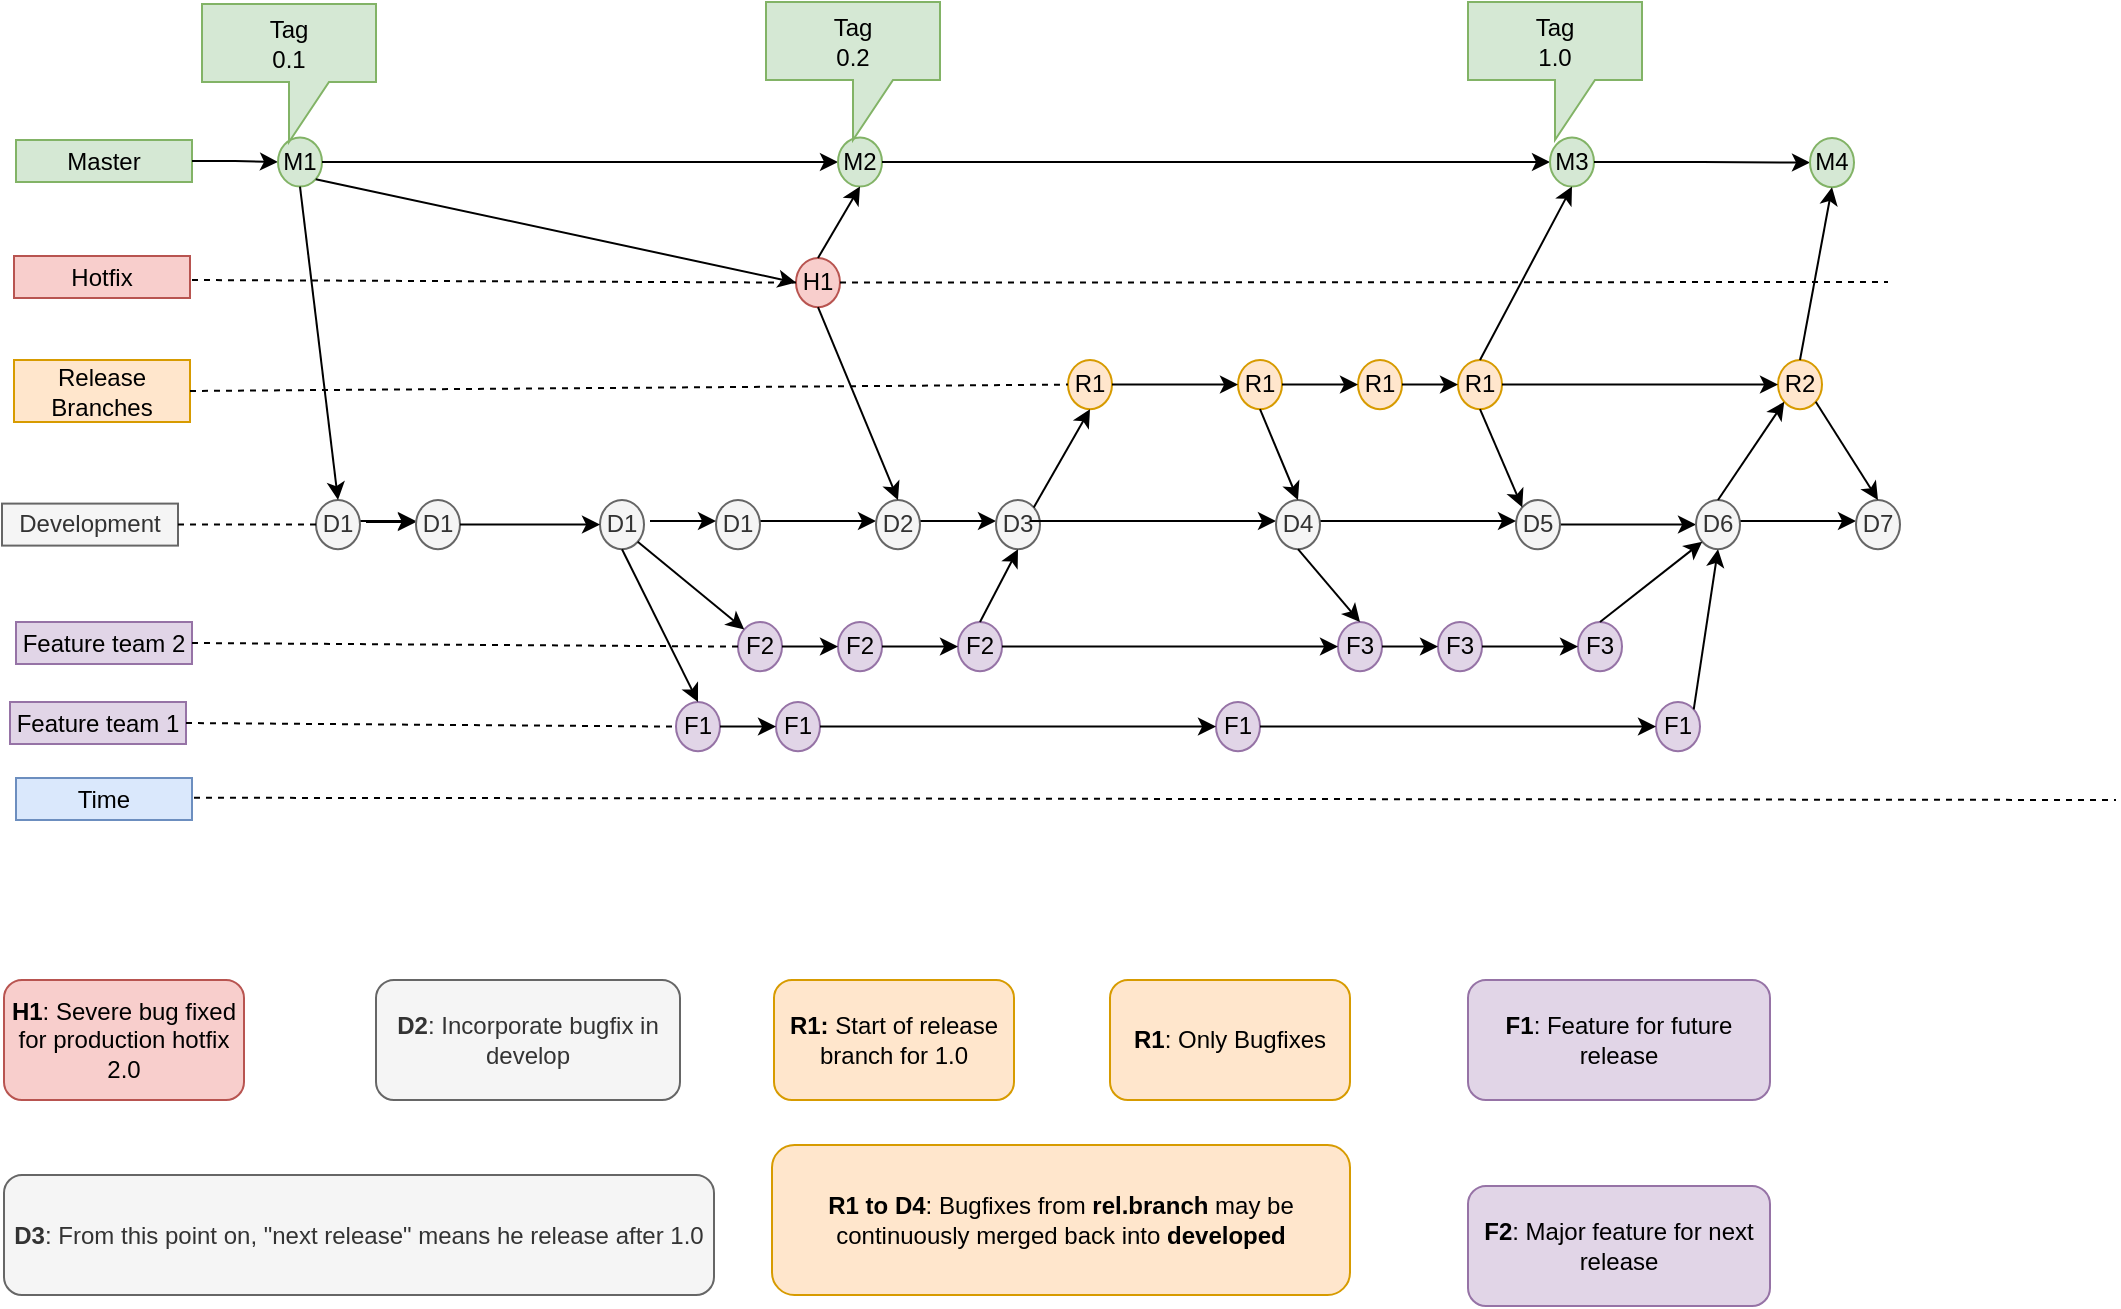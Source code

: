 <mxfile version="21.7.5" type="github">
  <diagram id="yPxyJZ8AM_hMuL3Unpa9" name="gitflow">
    <mxGraphModel dx="593" dy="610" grid="0" gridSize="10" guides="1" tooltips="1" connect="1" arrows="1" fold="1" page="0" pageScale="1" pageWidth="850" pageHeight="1100" math="0" shadow="0">
      <root>
        <mxCell id="0" />
        <mxCell id="1" parent="0" />
        <mxCell id="7" value="Master" style="text;html=1;strokeColor=#82b366;fillColor=#d5e8d4;align=center;verticalAlign=middle;whiteSpace=wrap;rounded=0;direction=east;" parent="1" vertex="1">
          <mxGeometry x="40" width="88" height="21" as="geometry" />
        </mxCell>
        <mxCell id="20" value="Hotfix" style="text;html=1;strokeColor=#b85450;fillColor=#f8cecc;align=center;verticalAlign=middle;whiteSpace=wrap;rounded=0;direction=east;" parent="1" vertex="1">
          <mxGeometry x="39" y="58" width="88" height="21" as="geometry" />
        </mxCell>
        <mxCell id="42" value="Release Branches" style="text;html=1;strokeColor=#d79b00;fillColor=#ffe6cc;align=center;verticalAlign=middle;whiteSpace=wrap;rounded=0;fontSize=12;direction=east;" parent="1" vertex="1">
          <mxGeometry x="39" y="110" width="88" height="31" as="geometry" />
        </mxCell>
        <mxCell id="85" value="Feature team 1" style="text;html=1;strokeColor=#9673a6;fillColor=#e1d5e7;align=center;verticalAlign=middle;whiteSpace=wrap;rounded=0;direction=east;" parent="1" vertex="1">
          <mxGeometry x="37" y="281" width="88" height="21" as="geometry" />
        </mxCell>
        <mxCell id="FDRWWzNf12pBNZbJ33nD-177" value="Time" style="text;html=1;strokeColor=#6c8ebf;fillColor=#dae8fc;align=center;verticalAlign=middle;whiteSpace=wrap;rounded=0;direction=east;" parent="1" vertex="1">
          <mxGeometry x="40" y="319" width="88" height="21" as="geometry" />
        </mxCell>
        <mxCell id="FDRWWzNf12pBNZbJ33nD-182" value="F1" style="ellipse;whiteSpace=wrap;html=1;aspect=fixed;fontSize=12;fillColor=#e1d5e7;strokeColor=#9673a6;direction=west;flipH=0;" parent="1" vertex="1">
          <mxGeometry x="370" y="281" width="22" height="24.59" as="geometry" />
        </mxCell>
        <mxCell id="FDRWWzNf12pBNZbJ33nD-183" value="F1" style="ellipse;whiteSpace=wrap;html=1;aspect=fixed;fontSize=12;fillColor=#e1d5e7;strokeColor=#9673a6;direction=west;flipH=0;" parent="1" vertex="1">
          <mxGeometry x="420" y="281" width="22" height="24.59" as="geometry" />
        </mxCell>
        <mxCell id="FDRWWzNf12pBNZbJ33nD-185" value="F1" style="ellipse;whiteSpace=wrap;html=1;aspect=fixed;fontSize=12;fillColor=#e1d5e7;strokeColor=#9673a6;direction=west;flipH=0;" parent="1" vertex="1">
          <mxGeometry x="640" y="281" width="22" height="24.59" as="geometry" />
        </mxCell>
        <mxCell id="FDRWWzNf12pBNZbJ33nD-186" value="F1" style="ellipse;whiteSpace=wrap;html=1;aspect=fixed;fontSize=12;fillColor=#e1d5e7;strokeColor=#9673a6;direction=west;flipH=0;" parent="1" vertex="1">
          <mxGeometry x="860" y="281" width="22" height="24.59" as="geometry" />
        </mxCell>
        <mxCell id="FDRWWzNf12pBNZbJ33nD-331" value="R1" style="ellipse;whiteSpace=wrap;html=1;aspect=fixed;fontSize=12;fillColor=#ffe6cc;strokeColor=#d79b00;direction=west;flipH=0;" parent="1" vertex="1">
          <mxGeometry x="651" y="110" width="22" height="24.59" as="geometry" />
        </mxCell>
        <mxCell id="FDRWWzNf12pBNZbJ33nD-332" value="R1" style="ellipse;whiteSpace=wrap;html=1;aspect=fixed;fontSize=12;fillColor=#ffe6cc;strokeColor=#d79b00;direction=west;flipH=0;" parent="1" vertex="1">
          <mxGeometry x="566" y="110" width="22" height="24.59" as="geometry" />
        </mxCell>
        <mxCell id="FDRWWzNf12pBNZbJ33nD-333" value="R1" style="ellipse;whiteSpace=wrap;html=1;aspect=fixed;fontSize=12;fillColor=#ffe6cc;strokeColor=#d79b00;direction=west;flipH=0;" parent="1" vertex="1">
          <mxGeometry x="711" y="110" width="22" height="24.59" as="geometry" />
        </mxCell>
        <mxCell id="FDRWWzNf12pBNZbJ33nD-334" value="R1" style="ellipse;whiteSpace=wrap;html=1;aspect=fixed;fontSize=12;fillColor=#ffe6cc;strokeColor=#d79b00;direction=west;flipH=0;" parent="1" vertex="1">
          <mxGeometry x="761" y="110" width="22" height="24.59" as="geometry" />
        </mxCell>
        <mxCell id="FDRWWzNf12pBNZbJ33nD-335" value="R2" style="ellipse;whiteSpace=wrap;html=1;aspect=fixed;fontSize=12;fillColor=#ffe6cc;strokeColor=#d79b00;direction=west;flipH=0;" parent="1" vertex="1">
          <mxGeometry x="921" y="110" width="22" height="24.59" as="geometry" />
        </mxCell>
        <mxCell id="FDRWWzNf12pBNZbJ33nD-349" value="H1" style="ellipse;whiteSpace=wrap;html=1;aspect=fixed;fontSize=12;fillColor=#f8cecc;strokeColor=#b85450;direction=west;flipH=0;" parent="1" vertex="1">
          <mxGeometry x="430" y="59" width="22" height="24.59" as="geometry" />
        </mxCell>
        <mxCell id="FDRWWzNf12pBNZbJ33nD-355" value="" style="edgeStyle=orthogonalEdgeStyle;rounded=0;orthogonalLoop=1;jettySize=auto;html=1;" parent="1" source="7" target="FDRWWzNf12pBNZbJ33nD-354" edge="1">
          <mxGeometry relative="1" as="geometry">
            <mxPoint x="18.333" y="10.0" as="targetPoint" />
            <mxPoint x="890" y="10" as="sourcePoint" />
          </mxGeometry>
        </mxCell>
        <mxCell id="FDRWWzNf12pBNZbJ33nD-354" value="M1" style="ellipse;whiteSpace=wrap;html=1;aspect=fixed;fontSize=12;fillColor=#d5e8d4;strokeColor=#82b366;direction=east;" parent="1" vertex="1">
          <mxGeometry x="171" y="-1.29" width="22" height="24.59" as="geometry" />
        </mxCell>
        <mxCell id="FDRWWzNf12pBNZbJ33nD-357" value="" style="edgeStyle=orthogonalEdgeStyle;rounded=0;orthogonalLoop=1;jettySize=auto;html=1;" parent="1" source="FDRWWzNf12pBNZbJ33nD-354" target="FDRWWzNf12pBNZbJ33nD-356" edge="1">
          <mxGeometry relative="1" as="geometry">
            <mxPoint x="18.333" y="11.0" as="targetPoint" />
            <mxPoint x="640" y="11" as="sourcePoint" />
          </mxGeometry>
        </mxCell>
        <mxCell id="FDRWWzNf12pBNZbJ33nD-356" value="M2" style="ellipse;whiteSpace=wrap;html=1;aspect=fixed;fontSize=12;fillColor=#d5e8d4;strokeColor=#82b366;direction=west;flipH=0;" parent="1" vertex="1">
          <mxGeometry x="451" y="-1.29" width="22" height="24.59" as="geometry" />
        </mxCell>
        <mxCell id="FDRWWzNf12pBNZbJ33nD-359" value="" style="edgeStyle=orthogonalEdgeStyle;rounded=0;orthogonalLoop=1;jettySize=auto;html=1;" parent="1" source="FDRWWzNf12pBNZbJ33nD-356" target="FDRWWzNf12pBNZbJ33nD-358" edge="1">
          <mxGeometry relative="1" as="geometry">
            <mxPoint x="18.333" y="11.0" as="targetPoint" />
            <mxPoint x="470" y="11" as="sourcePoint" />
          </mxGeometry>
        </mxCell>
        <mxCell id="FDRWWzNf12pBNZbJ33nD-358" value="M3" style="ellipse;whiteSpace=wrap;html=1;aspect=fixed;fontSize=12;fillColor=#d5e8d4;strokeColor=#82b366;direction=west;flipH=0;" parent="1" vertex="1">
          <mxGeometry x="807" y="-1.29" width="22" height="24.59" as="geometry" />
        </mxCell>
        <mxCell id="FDRWWzNf12pBNZbJ33nD-361" value="" style="edgeStyle=orthogonalEdgeStyle;rounded=0;orthogonalLoop=1;jettySize=auto;html=1;" parent="1" source="FDRWWzNf12pBNZbJ33nD-358" target="FDRWWzNf12pBNZbJ33nD-360" edge="1">
          <mxGeometry relative="1" as="geometry">
            <mxPoint x="18.333" y="11.0" as="targetPoint" />
            <mxPoint x="280" y="11" as="sourcePoint" />
          </mxGeometry>
        </mxCell>
        <mxCell id="FDRWWzNf12pBNZbJ33nD-360" value="M4" style="ellipse;whiteSpace=wrap;html=1;aspect=fixed;fontSize=12;fillColor=#d5e8d4;strokeColor=#82b366;direction=west;flipH=0;" parent="1" vertex="1">
          <mxGeometry x="937" y="-1" width="22" height="24.59" as="geometry" />
        </mxCell>
        <mxCell id="zETWnQQV9wwEFKSfop4r-105" value="" style="endArrow=none;dashed=1;html=1;rounded=0;" parent="1" edge="1">
          <mxGeometry width="50" height="50" relative="1" as="geometry">
            <mxPoint x="129" y="328.88" as="sourcePoint" />
            <mxPoint x="1090" y="330" as="targetPoint" />
          </mxGeometry>
        </mxCell>
        <mxCell id="zETWnQQV9wwEFKSfop4r-107" value="Development" style="text;html=1;strokeColor=#666666;fillColor=#f5f5f5;align=center;verticalAlign=middle;whiteSpace=wrap;rounded=0;fontColor=#333333;direction=east;" parent="1" vertex="1">
          <mxGeometry x="33" y="181.8" width="88" height="21" as="geometry" />
        </mxCell>
        <mxCell id="zETWnQQV9wwEFKSfop4r-108" style="edgeStyle=orthogonalEdgeStyle;rounded=0;orthogonalLoop=1;jettySize=auto;html=1;entryX=1;entryY=0.5;entryDx=0;entryDy=0;" parent="1" edge="1">
          <mxGeometry relative="1" as="geometry">
            <mxPoint x="407.0" y="190.5" as="sourcePoint" />
            <mxPoint x="470.0" y="190.5" as="targetPoint" />
          </mxGeometry>
        </mxCell>
        <mxCell id="zETWnQQV9wwEFKSfop4r-109" value="D1" style="ellipse;whiteSpace=wrap;html=1;aspect=fixed;fontSize=12;fillColor=#f5f5f5;strokeColor=#666666;fontColor=#333333;direction=west;flipH=0;" parent="1" vertex="1">
          <mxGeometry x="390" y="180" width="22" height="24.59" as="geometry" />
        </mxCell>
        <mxCell id="zETWnQQV9wwEFKSfop4r-110" style="edgeStyle=orthogonalEdgeStyle;rounded=0;orthogonalLoop=1;jettySize=auto;html=1;exitX=0;exitY=0.5;exitDx=0;exitDy=0;entryX=1;entryY=0.5;entryDx=0;entryDy=0;" parent="1" edge="1">
          <mxGeometry relative="1" as="geometry">
            <mxPoint x="487.0" y="190.5" as="sourcePoint" />
            <mxPoint x="530.0" y="190.5" as="targetPoint" />
          </mxGeometry>
        </mxCell>
        <mxCell id="zETWnQQV9wwEFKSfop4r-111" value="D2" style="ellipse;whiteSpace=wrap;html=1;aspect=fixed;fontSize=12;fillColor=#f5f5f5;strokeColor=#666666;fontColor=#333333;direction=west;flipH=0;" parent="1" vertex="1">
          <mxGeometry x="470" y="180" width="22" height="24.59" as="geometry" />
        </mxCell>
        <mxCell id="zETWnQQV9wwEFKSfop4r-112" style="edgeStyle=orthogonalEdgeStyle;rounded=0;orthogonalLoop=1;jettySize=auto;html=1;entryX=1;entryY=0.5;entryDx=0;entryDy=0;" parent="1" edge="1">
          <mxGeometry relative="1" as="geometry">
            <mxPoint x="897.0" y="190.5" as="sourcePoint" />
            <mxPoint x="960.0" y="190.5" as="targetPoint" />
          </mxGeometry>
        </mxCell>
        <mxCell id="rCtXrqLqw_GZ2IyYDO6F-113" style="edgeStyle=orthogonalEdgeStyle;rounded=0;orthogonalLoop=1;jettySize=auto;html=1;exitX=0;exitY=0.5;exitDx=0;exitDy=0;entryX=1;entryY=0.5;entryDx=0;entryDy=0;" edge="1" parent="1" source="zETWnQQV9wwEFKSfop4r-113" target="zETWnQQV9wwEFKSfop4r-118">
          <mxGeometry relative="1" as="geometry" />
        </mxCell>
        <mxCell id="zETWnQQV9wwEFKSfop4r-113" value="D5" style="ellipse;whiteSpace=wrap;html=1;aspect=fixed;fontSize=12;fillColor=#f5f5f5;strokeColor=#666666;fontColor=#333333;direction=west;flipH=0;" parent="1" vertex="1">
          <mxGeometry x="790" y="180" width="22" height="24.59" as="geometry" />
        </mxCell>
        <mxCell id="zETWnQQV9wwEFKSfop4r-114" value="D7" style="ellipse;whiteSpace=wrap;html=1;aspect=fixed;fontSize=12;fillColor=#f5f5f5;strokeColor=#666666;fontColor=#333333;direction=west;flipH=0;" parent="1" vertex="1">
          <mxGeometry x="960" y="180" width="22" height="24.59" as="geometry" />
        </mxCell>
        <mxCell id="zETWnQQV9wwEFKSfop4r-115" style="edgeStyle=orthogonalEdgeStyle;rounded=0;orthogonalLoop=1;jettySize=auto;html=1;entryX=1;entryY=0.5;entryDx=0;entryDy=0;" parent="1" edge="1">
          <mxGeometry relative="1" as="geometry">
            <mxPoint x="687.0" y="190.5" as="sourcePoint" />
            <mxPoint x="790.0" y="190.5" as="targetPoint" />
          </mxGeometry>
        </mxCell>
        <mxCell id="zETWnQQV9wwEFKSfop4r-116" value="D3" style="ellipse;whiteSpace=wrap;html=1;aspect=fixed;fontSize=12;fillColor=#f5f5f5;strokeColor=#666666;fontColor=#333333;direction=west;flipH=0;" parent="1" vertex="1">
          <mxGeometry x="530" y="180" width="22" height="24.59" as="geometry" />
        </mxCell>
        <mxCell id="zETWnQQV9wwEFKSfop4r-118" value="D6" style="ellipse;whiteSpace=wrap;html=1;aspect=fixed;fontSize=12;fillColor=#f5f5f5;strokeColor=#666666;fontColor=#333333;direction=west;flipH=0;" parent="1" vertex="1">
          <mxGeometry x="880" y="180" width="22" height="24.59" as="geometry" />
        </mxCell>
        <mxCell id="zETWnQQV9wwEFKSfop4r-119" style="edgeStyle=orthogonalEdgeStyle;rounded=0;orthogonalLoop=1;jettySize=auto;html=1;exitX=0;exitY=0.5;exitDx=0;exitDy=0;entryX=1;entryY=0.5;entryDx=0;entryDy=0;" parent="1" edge="1">
          <mxGeometry relative="1" as="geometry">
            <mxPoint x="207.0" y="190.5" as="sourcePoint" />
            <mxPoint x="240.0" y="190.5" as="targetPoint" />
          </mxGeometry>
        </mxCell>
        <mxCell id="zETWnQQV9wwEFKSfop4r-121" value="D1" style="ellipse;whiteSpace=wrap;html=1;aspect=fixed;fontSize=12;fillColor=#f5f5f5;fontColor=#333333;strokeColor=#666666;direction=west;flipH=0;" parent="1" vertex="1">
          <mxGeometry x="190" y="180" width="22" height="24.59" as="geometry" />
        </mxCell>
        <mxCell id="zETWnQQV9wwEFKSfop4r-124" value="" style="edgeStyle=orthogonalEdgeStyle;rounded=0;orthogonalLoop=1;jettySize=auto;html=1;entryX=1;entryY=0.5;entryDx=0;entryDy=0;" parent="1" edge="1">
          <mxGeometry relative="1" as="geometry">
            <mxPoint x="547.0" y="190.5" as="sourcePoint" />
            <mxPoint x="670.0" y="190.5" as="targetPoint" />
          </mxGeometry>
        </mxCell>
        <mxCell id="zETWnQQV9wwEFKSfop4r-125" value="D4" style="ellipse;whiteSpace=wrap;html=1;aspect=fixed;fontSize=12;fillColor=#f5f5f5;strokeColor=#666666;fontColor=#333333;direction=west;flipH=0;" parent="1" vertex="1">
          <mxGeometry x="670" y="180" width="22" height="24.59" as="geometry" />
        </mxCell>
        <mxCell id="zETWnQQV9wwEFKSfop4r-126" style="edgeStyle=orthogonalEdgeStyle;rounded=0;orthogonalLoop=1;jettySize=auto;html=1;exitX=0;exitY=0.5;exitDx=0;exitDy=0;entryX=1;entryY=0.5;entryDx=0;entryDy=0;" parent="1" edge="1">
          <mxGeometry relative="1" as="geometry">
            <mxPoint x="357.0" y="190.5" as="sourcePoint" />
            <mxPoint x="390.0" y="190.5" as="targetPoint" />
          </mxGeometry>
        </mxCell>
        <mxCell id="zETWnQQV9wwEFKSfop4r-127" value="D1" style="ellipse;whiteSpace=wrap;html=1;aspect=fixed;fontSize=12;fillColor=#f5f5f5;strokeColor=#666666;fontColor=#333333;direction=west;flipH=0;" parent="1" vertex="1">
          <mxGeometry x="332" y="180" width="22" height="24.59" as="geometry" />
        </mxCell>
        <mxCell id="zETWnQQV9wwEFKSfop4r-128" value="" style="edgeStyle=orthogonalEdgeStyle;rounded=0;orthogonalLoop=1;jettySize=auto;html=1;" parent="1" edge="1">
          <mxGeometry relative="1" as="geometry">
            <mxPoint x="215" y="191" as="sourcePoint" />
            <mxPoint x="240" y="190.5" as="targetPoint" />
          </mxGeometry>
        </mxCell>
        <mxCell id="zETWnQQV9wwEFKSfop4r-129" value="D1" style="ellipse;whiteSpace=wrap;html=1;aspect=fixed;fontSize=12;fillColor=#f5f5f5;strokeColor=#666666;fontColor=#333333;direction=west;flipH=0;" parent="1" vertex="1">
          <mxGeometry x="240" y="180" width="22" height="24.59" as="geometry" />
        </mxCell>
        <mxCell id="zETWnQQV9wwEFKSfop4r-131" value="Feature team 2" style="text;html=1;strokeColor=#9673a6;fillColor=#e1d5e7;align=center;verticalAlign=middle;whiteSpace=wrap;rounded=0;direction=east;" parent="1" vertex="1">
          <mxGeometry x="40" y="241" width="88" height="21" as="geometry" />
        </mxCell>
        <mxCell id="zETWnQQV9wwEFKSfop4r-133" value="F2" style="ellipse;whiteSpace=wrap;html=1;aspect=fixed;fontSize=12;fillColor=#e1d5e7;strokeColor=#9673a6;direction=west;flipH=0;" parent="1" vertex="1">
          <mxGeometry x="401" y="241" width="22" height="24.59" as="geometry" />
        </mxCell>
        <mxCell id="zETWnQQV9wwEFKSfop4r-135" value="F2" style="ellipse;whiteSpace=wrap;html=1;aspect=fixed;fontSize=12;fillColor=#e1d5e7;strokeColor=#9673a6;direction=west;flipH=0;" parent="1" vertex="1">
          <mxGeometry x="451" y="241" width="22" height="24.59" as="geometry" />
        </mxCell>
        <mxCell id="zETWnQQV9wwEFKSfop4r-137" value="F3" style="ellipse;whiteSpace=wrap;html=1;aspect=fixed;fontSize=12;fillColor=#e1d5e7;strokeColor=#9673a6;direction=west;flipH=0;" parent="1" vertex="1">
          <mxGeometry x="701" y="241" width="22" height="24.59" as="geometry" />
        </mxCell>
        <mxCell id="zETWnQQV9wwEFKSfop4r-138" value="F3" style="ellipse;whiteSpace=wrap;html=1;aspect=fixed;fontSize=12;fillColor=#e1d5e7;strokeColor=#9673a6;direction=west;flipH=0;" parent="1" vertex="1">
          <mxGeometry x="821" y="241" width="22" height="24.59" as="geometry" />
        </mxCell>
        <mxCell id="zETWnQQV9wwEFKSfop4r-140" value="F2" style="ellipse;whiteSpace=wrap;html=1;aspect=fixed;fontSize=12;fillColor=#e1d5e7;strokeColor=#9673a6;direction=west;flipH=0;" parent="1" vertex="1">
          <mxGeometry x="511" y="241" width="22" height="24.59" as="geometry" />
        </mxCell>
        <mxCell id="zETWnQQV9wwEFKSfop4r-142" value="F3" style="ellipse;whiteSpace=wrap;html=1;aspect=fixed;fontSize=12;fillColor=#e1d5e7;strokeColor=#9673a6;direction=west;flipH=0;" parent="1" vertex="1">
          <mxGeometry x="751" y="241" width="22" height="24.59" as="geometry" />
        </mxCell>
        <mxCell id="zETWnQQV9wwEFKSfop4r-143" value="" style="endArrow=none;dashed=1;html=1;rounded=0;entryX=1;entryY=0.5;entryDx=0;entryDy=0;" parent="1" target="FDRWWzNf12pBNZbJ33nD-349" edge="1">
          <mxGeometry width="50" height="50" relative="1" as="geometry">
            <mxPoint x="128" y="70" as="sourcePoint" />
            <mxPoint x="178" y="20" as="targetPoint" />
          </mxGeometry>
        </mxCell>
        <mxCell id="zETWnQQV9wwEFKSfop4r-146" value="" style="endArrow=none;dashed=1;html=1;rounded=0;exitX=0;exitY=0.5;exitDx=0;exitDy=0;" parent="1" source="FDRWWzNf12pBNZbJ33nD-349" edge="1">
          <mxGeometry width="50" height="50" relative="1" as="geometry">
            <mxPoint x="451" y="67.87" as="sourcePoint" />
            <mxPoint x="976" y="71" as="targetPoint" />
          </mxGeometry>
        </mxCell>
        <mxCell id="zETWnQQV9wwEFKSfop4r-147" value="" style="endArrow=none;dashed=1;html=1;rounded=0;exitX=1;exitY=0.5;exitDx=0;exitDy=0;entryX=1;entryY=0.5;entryDx=0;entryDy=0;" parent="1" source="42" target="FDRWWzNf12pBNZbJ33nD-332" edge="1">
          <mxGeometry width="50" height="50" relative="1" as="geometry">
            <mxPoint x="480" y="160" as="sourcePoint" />
            <mxPoint x="530" y="110" as="targetPoint" />
          </mxGeometry>
        </mxCell>
        <mxCell id="zETWnQQV9wwEFKSfop4r-153" value="" style="endArrow=none;dashed=1;html=1;rounded=0;exitX=1;exitY=0.5;exitDx=0;exitDy=0;entryX=1;entryY=0.5;entryDx=0;entryDy=0;" parent="1" source="zETWnQQV9wwEFKSfop4r-131" target="zETWnQQV9wwEFKSfop4r-133" edge="1">
          <mxGeometry width="50" height="50" relative="1" as="geometry">
            <mxPoint x="390" y="160" as="sourcePoint" />
            <mxPoint x="440" y="110" as="targetPoint" />
          </mxGeometry>
        </mxCell>
        <mxCell id="zETWnQQV9wwEFKSfop4r-154" value="" style="endArrow=none;dashed=1;html=1;rounded=0;exitX=1;exitY=0.5;exitDx=0;exitDy=0;entryX=1;entryY=0.5;entryDx=0;entryDy=0;" parent="1" source="85" target="FDRWWzNf12pBNZbJ33nD-182" edge="1">
          <mxGeometry width="50" height="50" relative="1" as="geometry">
            <mxPoint x="147" y="281" as="sourcePoint" />
            <mxPoint x="420" y="281" as="targetPoint" />
          </mxGeometry>
        </mxCell>
        <mxCell id="zETWnQQV9wwEFKSfop4r-165" value="" style="endArrow=classic;html=1;rounded=0;exitX=0;exitY=1;exitDx=0;exitDy=0;entryX=0.5;entryY=0;entryDx=0;entryDy=0;" parent="1" source="FDRWWzNf12pBNZbJ33nD-186" target="zETWnQQV9wwEFKSfop4r-118" edge="1">
          <mxGeometry width="50" height="50" relative="1" as="geometry">
            <mxPoint x="690" y="180" as="sourcePoint" />
            <mxPoint x="740" y="130" as="targetPoint" />
          </mxGeometry>
        </mxCell>
        <mxCell id="zETWnQQV9wwEFKSfop4r-166" value="" style="endArrow=classic;html=1;rounded=0;exitX=0.5;exitY=1;exitDx=0;exitDy=0;entryX=1;entryY=0;entryDx=0;entryDy=0;" parent="1" source="zETWnQQV9wwEFKSfop4r-138" target="zETWnQQV9wwEFKSfop4r-118" edge="1">
          <mxGeometry width="50" height="50" relative="1" as="geometry">
            <mxPoint x="690" y="180" as="sourcePoint" />
            <mxPoint x="740" y="130" as="targetPoint" />
          </mxGeometry>
        </mxCell>
        <mxCell id="zETWnQQV9wwEFKSfop4r-167" value="" style="endArrow=classic;html=1;rounded=0;entryX=0.5;entryY=1;entryDx=0;entryDy=0;exitX=0.5;exitY=0;exitDx=0;exitDy=0;" parent="1" source="zETWnQQV9wwEFKSfop4r-125" target="zETWnQQV9wwEFKSfop4r-137" edge="1">
          <mxGeometry width="50" height="50" relative="1" as="geometry">
            <mxPoint x="620" y="170" as="sourcePoint" />
            <mxPoint x="670" y="120" as="targetPoint" />
          </mxGeometry>
        </mxCell>
        <mxCell id="zETWnQQV9wwEFKSfop4r-168" value="" style="endArrow=classic;html=1;rounded=0;exitX=0.5;exitY=1;exitDx=0;exitDy=0;entryX=0.5;entryY=0;entryDx=0;entryDy=0;" parent="1" source="zETWnQQV9wwEFKSfop4r-140" target="zETWnQQV9wwEFKSfop4r-116" edge="1">
          <mxGeometry width="50" height="50" relative="1" as="geometry">
            <mxPoint x="620" y="170" as="sourcePoint" />
            <mxPoint x="670" y="120" as="targetPoint" />
          </mxGeometry>
        </mxCell>
        <mxCell id="zETWnQQV9wwEFKSfop4r-169" value="" style="endArrow=classic;html=1;rounded=0;entryX=0.5;entryY=1;entryDx=0;entryDy=0;exitX=0.5;exitY=0;exitDx=0;exitDy=0;" parent="1" source="zETWnQQV9wwEFKSfop4r-127" target="FDRWWzNf12pBNZbJ33nD-182" edge="1">
          <mxGeometry width="50" height="50" relative="1" as="geometry">
            <mxPoint x="510" y="170" as="sourcePoint" />
            <mxPoint x="560" y="120" as="targetPoint" />
          </mxGeometry>
        </mxCell>
        <mxCell id="zETWnQQV9wwEFKSfop4r-172" value="" style="endArrow=classic;html=1;rounded=0;exitX=0;exitY=0;exitDx=0;exitDy=0;entryX=1;entryY=1;entryDx=0;entryDy=0;" parent="1" source="zETWnQQV9wwEFKSfop4r-127" target="zETWnQQV9wwEFKSfop4r-133" edge="1">
          <mxGeometry width="50" height="50" relative="1" as="geometry">
            <mxPoint x="510" y="170" as="sourcePoint" />
            <mxPoint x="560" y="120" as="targetPoint" />
          </mxGeometry>
        </mxCell>
        <mxCell id="zETWnQQV9wwEFKSfop4r-173" value="" style="endArrow=classic;html=1;rounded=0;exitX=0;exitY=1;exitDx=0;exitDy=0;entryX=0.5;entryY=0;entryDx=0;entryDy=0;" parent="1" source="zETWnQQV9wwEFKSfop4r-116" target="FDRWWzNf12pBNZbJ33nD-332" edge="1">
          <mxGeometry width="50" height="50" relative="1" as="geometry">
            <mxPoint x="710" y="170" as="sourcePoint" />
            <mxPoint x="760" y="120" as="targetPoint" />
          </mxGeometry>
        </mxCell>
        <mxCell id="zETWnQQV9wwEFKSfop4r-175" value="" style="endArrow=classic;html=1;rounded=0;entryX=0.5;entryY=1;entryDx=0;entryDy=0;exitX=0.5;exitY=0;exitDx=0;exitDy=0;" parent="1" target="zETWnQQV9wwEFKSfop4r-125" edge="1" source="FDRWWzNf12pBNZbJ33nD-331">
          <mxGeometry width="50" height="50" relative="1" as="geometry">
            <mxPoint x="660" y="130" as="sourcePoint" />
            <mxPoint x="584" y="139" as="targetPoint" />
          </mxGeometry>
        </mxCell>
        <mxCell id="zETWnQQV9wwEFKSfop4r-176" value="" style="endArrow=classic;html=1;rounded=0;entryX=1;entryY=1;entryDx=0;entryDy=0;exitX=0.5;exitY=0;exitDx=0;exitDy=0;" parent="1" source="FDRWWzNf12pBNZbJ33nD-334" target="zETWnQQV9wwEFKSfop4r-113" edge="1">
          <mxGeometry width="50" height="50" relative="1" as="geometry">
            <mxPoint x="670" y="140" as="sourcePoint" />
            <mxPoint x="689" y="190" as="targetPoint" />
          </mxGeometry>
        </mxCell>
        <mxCell id="zETWnQQV9wwEFKSfop4r-177" value="" style="endArrow=classic;html=1;rounded=0;entryX=0.5;entryY=1;entryDx=0;entryDy=0;exitX=0;exitY=0;exitDx=0;exitDy=0;" parent="1" source="FDRWWzNf12pBNZbJ33nD-335" target="zETWnQQV9wwEFKSfop4r-114" edge="1">
          <mxGeometry width="50" height="50" relative="1" as="geometry">
            <mxPoint x="779" y="139" as="sourcePoint" />
            <mxPoint x="803" y="193" as="targetPoint" />
          </mxGeometry>
        </mxCell>
        <mxCell id="zETWnQQV9wwEFKSfop4r-178" value="" style="endArrow=classic;html=1;rounded=0;exitX=0.5;exitY=1;exitDx=0;exitDy=0;entryX=1;entryY=0;entryDx=0;entryDy=0;" parent="1" source="zETWnQQV9wwEFKSfop4r-118" target="FDRWWzNf12pBNZbJ33nD-335" edge="1">
          <mxGeometry width="50" height="50" relative="1" as="geometry">
            <mxPoint x="554" y="193" as="sourcePoint" />
            <mxPoint x="584" y="139" as="targetPoint" />
          </mxGeometry>
        </mxCell>
        <mxCell id="zETWnQQV9wwEFKSfop4r-179" value="" style="endArrow=classic;html=1;rounded=0;entryX=0.5;entryY=0;entryDx=0;entryDy=0;exitX=0.5;exitY=1;exitDx=0;exitDy=0;" parent="1" source="FDRWWzNf12pBNZbJ33nD-334" target="FDRWWzNf12pBNZbJ33nD-358" edge="1">
          <mxGeometry width="50" height="50" relative="1" as="geometry">
            <mxPoint x="712.5" y="181" as="sourcePoint" />
            <mxPoint x="820" y="40" as="targetPoint" />
          </mxGeometry>
        </mxCell>
        <mxCell id="zETWnQQV9wwEFKSfop4r-180" value="" style="endArrow=classic;html=1;rounded=0;entryX=0.5;entryY=0;entryDx=0;entryDy=0;exitX=0.5;exitY=1;exitDx=0;exitDy=0;" parent="1" source="FDRWWzNf12pBNZbJ33nD-335" target="FDRWWzNf12pBNZbJ33nD-360" edge="1">
          <mxGeometry width="50" height="50" relative="1" as="geometry">
            <mxPoint x="779" y="120" as="sourcePoint" />
            <mxPoint x="819" y="30" as="targetPoint" />
          </mxGeometry>
        </mxCell>
        <mxCell id="zETWnQQV9wwEFKSfop4r-181" value="" style="endArrow=classic;html=1;rounded=0;entryX=0.5;entryY=1;entryDx=0;entryDy=0;exitX=0.5;exitY=0;exitDx=0;exitDy=0;" parent="1" source="FDRWWzNf12pBNZbJ33nD-349" target="zETWnQQV9wwEFKSfop4r-111" edge="1">
          <mxGeometry width="50" height="50" relative="1" as="geometry">
            <mxPoint x="350" y="170" as="sourcePoint" />
            <mxPoint x="400" y="120" as="targetPoint" />
          </mxGeometry>
        </mxCell>
        <mxCell id="zETWnQQV9wwEFKSfop4r-182" value="" style="endArrow=classic;html=1;rounded=0;exitX=0.5;exitY=1;exitDx=0;exitDy=0;entryX=0.5;entryY=1;entryDx=0;entryDy=0;" parent="1" source="FDRWWzNf12pBNZbJ33nD-354" target="zETWnQQV9wwEFKSfop4r-121" edge="1">
          <mxGeometry width="50" height="50" relative="1" as="geometry">
            <mxPoint x="350" y="170" as="sourcePoint" />
            <mxPoint x="400" y="120" as="targetPoint" />
          </mxGeometry>
        </mxCell>
        <mxCell id="zETWnQQV9wwEFKSfop4r-183" value="" style="endArrow=classic;html=1;rounded=0;exitX=1;exitY=1;exitDx=0;exitDy=0;entryX=1;entryY=0.5;entryDx=0;entryDy=0;" parent="1" source="FDRWWzNf12pBNZbJ33nD-354" target="FDRWWzNf12pBNZbJ33nD-349" edge="1">
          <mxGeometry width="50" height="50" relative="1" as="geometry">
            <mxPoint x="350" y="170" as="sourcePoint" />
            <mxPoint x="400" y="120" as="targetPoint" />
          </mxGeometry>
        </mxCell>
        <mxCell id="zETWnQQV9wwEFKSfop4r-184" value="" style="endArrow=classic;html=1;rounded=0;entryX=0.5;entryY=0;entryDx=0;entryDy=0;exitX=0.5;exitY=1;exitDx=0;exitDy=0;" parent="1" source="FDRWWzNf12pBNZbJ33nD-349" target="FDRWWzNf12pBNZbJ33nD-356" edge="1">
          <mxGeometry width="50" height="50" relative="1" as="geometry">
            <mxPoint x="450" y="64" as="sourcePoint" />
            <mxPoint x="487" y="10" as="targetPoint" />
          </mxGeometry>
        </mxCell>
        <mxCell id="zETWnQQV9wwEFKSfop4r-185" value="Tag&lt;br&gt;1.0" style="shape=callout;whiteSpace=wrap;html=1;perimeter=calloutPerimeter;direction=east;fillColor=#d5e8d4;strokeColor=#82b366;" parent="1" vertex="1">
          <mxGeometry x="766" y="-69" width="87" height="69" as="geometry" />
        </mxCell>
        <mxCell id="zETWnQQV9wwEFKSfop4r-186" value="Tag&lt;br&gt;0.2" style="shape=callout;whiteSpace=wrap;html=1;perimeter=calloutPerimeter;direction=east;fillColor=#d5e8d4;strokeColor=#82b366;" parent="1" vertex="1">
          <mxGeometry x="415" y="-69" width="87" height="69" as="geometry" />
        </mxCell>
        <mxCell id="zETWnQQV9wwEFKSfop4r-187" value="Tag&lt;br&gt;0.1" style="shape=callout;whiteSpace=wrap;html=1;perimeter=calloutPerimeter;direction=east;fillColor=#d5e8d4;strokeColor=#82b366;" parent="1" vertex="1">
          <mxGeometry x="133" y="-68" width="87" height="69" as="geometry" />
        </mxCell>
        <mxCell id="rCtXrqLqw_GZ2IyYDO6F-89" value="" style="endArrow=classic;html=1;rounded=0;exitX=0;exitY=0.5;exitDx=0;exitDy=0;entryX=1;entryY=0.5;entryDx=0;entryDy=0;" edge="1" parent="1" source="FDRWWzNf12pBNZbJ33nD-182" target="FDRWWzNf12pBNZbJ33nD-183">
          <mxGeometry width="50" height="50" relative="1" as="geometry">
            <mxPoint x="470" y="212" as="sourcePoint" />
            <mxPoint x="520" y="162" as="targetPoint" />
          </mxGeometry>
        </mxCell>
        <mxCell id="rCtXrqLqw_GZ2IyYDO6F-90" value="" style="endArrow=classic;html=1;rounded=0;exitX=0;exitY=0.5;exitDx=0;exitDy=0;entryX=1;entryY=0.5;entryDx=0;entryDy=0;" edge="1" parent="1" source="FDRWWzNf12pBNZbJ33nD-183" target="FDRWWzNf12pBNZbJ33nD-185">
          <mxGeometry width="50" height="50" relative="1" as="geometry">
            <mxPoint x="397" y="301" as="sourcePoint" />
            <mxPoint x="430" y="301" as="targetPoint" />
          </mxGeometry>
        </mxCell>
        <mxCell id="rCtXrqLqw_GZ2IyYDO6F-91" value="" style="endArrow=classic;html=1;rounded=0;exitX=0;exitY=0.5;exitDx=0;exitDy=0;entryX=1;entryY=0.5;entryDx=0;entryDy=0;" edge="1" parent="1" source="FDRWWzNf12pBNZbJ33nD-185" target="FDRWWzNf12pBNZbJ33nD-186">
          <mxGeometry width="50" height="50" relative="1" as="geometry">
            <mxPoint x="686" y="298" as="sourcePoint" />
            <mxPoint x="836" y="298" as="targetPoint" />
          </mxGeometry>
        </mxCell>
        <mxCell id="rCtXrqLqw_GZ2IyYDO6F-92" value="" style="endArrow=classic;html=1;rounded=0;entryX=1;entryY=0.5;entryDx=0;entryDy=0;exitX=0;exitY=0.5;exitDx=0;exitDy=0;" edge="1" parent="1" source="zETWnQQV9wwEFKSfop4r-140" target="zETWnQQV9wwEFKSfop4r-137">
          <mxGeometry width="50" height="50" relative="1" as="geometry">
            <mxPoint x="540" y="256" as="sourcePoint" />
            <mxPoint x="590" y="206" as="targetPoint" />
          </mxGeometry>
        </mxCell>
        <mxCell id="rCtXrqLqw_GZ2IyYDO6F-94" style="edgeStyle=orthogonalEdgeStyle;rounded=0;orthogonalLoop=1;jettySize=auto;html=1;entryX=1;entryY=0.5;entryDx=0;entryDy=0;exitX=0;exitY=0.5;exitDx=0;exitDy=0;" edge="1" parent="1" source="zETWnQQV9wwEFKSfop4r-133" target="zETWnQQV9wwEFKSfop4r-135">
          <mxGeometry relative="1" as="geometry">
            <mxPoint x="440" y="227" as="sourcePoint" />
            <mxPoint x="400.0" y="200.5" as="targetPoint" />
          </mxGeometry>
        </mxCell>
        <mxCell id="rCtXrqLqw_GZ2IyYDO6F-95" style="edgeStyle=orthogonalEdgeStyle;rounded=0;orthogonalLoop=1;jettySize=auto;html=1;entryX=1;entryY=0.5;entryDx=0;entryDy=0;exitX=0;exitY=0.5;exitDx=0;exitDy=0;" edge="1" parent="1" source="zETWnQQV9wwEFKSfop4r-135" target="zETWnQQV9wwEFKSfop4r-140">
          <mxGeometry relative="1" as="geometry">
            <mxPoint x="428" y="261" as="sourcePoint" />
            <mxPoint x="461" y="261" as="targetPoint" />
          </mxGeometry>
        </mxCell>
        <mxCell id="rCtXrqLqw_GZ2IyYDO6F-96" value="" style="endArrow=classic;html=1;rounded=0;exitX=0;exitY=0.5;exitDx=0;exitDy=0;entryX=1;entryY=0.5;entryDx=0;entryDy=0;" edge="1" parent="1" source="zETWnQQV9wwEFKSfop4r-137" target="zETWnQQV9wwEFKSfop4r-142">
          <mxGeometry width="50" height="50" relative="1" as="geometry">
            <mxPoint x="686" y="151" as="sourcePoint" />
            <mxPoint x="736" y="101" as="targetPoint" />
          </mxGeometry>
        </mxCell>
        <mxCell id="rCtXrqLqw_GZ2IyYDO6F-97" value="" style="endArrow=classic;html=1;rounded=0;exitX=0;exitY=0.5;exitDx=0;exitDy=0;entryX=1;entryY=0.5;entryDx=0;entryDy=0;" edge="1" parent="1" source="zETWnQQV9wwEFKSfop4r-142" target="zETWnQQV9wwEFKSfop4r-138">
          <mxGeometry width="50" height="50" relative="1" as="geometry">
            <mxPoint x="752" y="151" as="sourcePoint" />
            <mxPoint x="802" y="101" as="targetPoint" />
          </mxGeometry>
        </mxCell>
        <mxCell id="rCtXrqLqw_GZ2IyYDO6F-98" value="" style="endArrow=classic;html=1;rounded=0;exitX=0;exitY=0.5;exitDx=0;exitDy=0;entryX=1;entryY=0.5;entryDx=0;entryDy=0;" edge="1" parent="1" source="FDRWWzNf12pBNZbJ33nD-332" target="FDRWWzNf12pBNZbJ33nD-331">
          <mxGeometry width="50" height="50" relative="1" as="geometry">
            <mxPoint x="453" y="101" as="sourcePoint" />
            <mxPoint x="503" y="51" as="targetPoint" />
          </mxGeometry>
        </mxCell>
        <mxCell id="rCtXrqLqw_GZ2IyYDO6F-99" value="" style="endArrow=classic;html=1;rounded=0;exitX=0;exitY=0.5;exitDx=0;exitDy=0;entryX=1;entryY=0.5;entryDx=0;entryDy=0;" edge="1" parent="1" source="FDRWWzNf12pBNZbJ33nD-331" target="FDRWWzNf12pBNZbJ33nD-333">
          <mxGeometry width="50" height="50" relative="1" as="geometry">
            <mxPoint x="613" y="101" as="sourcePoint" />
            <mxPoint x="663" y="51" as="targetPoint" />
          </mxGeometry>
        </mxCell>
        <mxCell id="rCtXrqLqw_GZ2IyYDO6F-100" value="" style="endArrow=classic;html=1;rounded=0;exitX=0;exitY=0.5;exitDx=0;exitDy=0;entryX=1;entryY=0.5;entryDx=0;entryDy=0;" edge="1" parent="1" source="FDRWWzNf12pBNZbJ33nD-333" target="FDRWWzNf12pBNZbJ33nD-334">
          <mxGeometry width="50" height="50" relative="1" as="geometry">
            <mxPoint x="678" y="130" as="sourcePoint" />
            <mxPoint x="721" y="130" as="targetPoint" />
          </mxGeometry>
        </mxCell>
        <mxCell id="rCtXrqLqw_GZ2IyYDO6F-101" value="" style="edgeStyle=orthogonalEdgeStyle;rounded=0;orthogonalLoop=1;jettySize=auto;html=1;entryX=1;entryY=0.5;entryDx=0;entryDy=0;exitX=0;exitY=0.5;exitDx=0;exitDy=0;" edge="1" parent="1" source="FDRWWzNf12pBNZbJ33nD-334" target="FDRWWzNf12pBNZbJ33nD-335">
          <mxGeometry relative="1" as="geometry">
            <mxPoint x="557.0" y="200.5" as="sourcePoint" />
            <mxPoint x="680.0" y="200.5" as="targetPoint" />
          </mxGeometry>
        </mxCell>
        <mxCell id="rCtXrqLqw_GZ2IyYDO6F-102" value="" style="endArrow=none;dashed=1;html=1;rounded=0;exitX=1;exitY=0.5;exitDx=0;exitDy=0;entryX=1;entryY=0.5;entryDx=0;entryDy=0;" edge="1" parent="1" source="zETWnQQV9wwEFKSfop4r-107" target="zETWnQQV9wwEFKSfop4r-121">
          <mxGeometry width="50" height="50" relative="1" as="geometry">
            <mxPoint x="383" y="216" as="sourcePoint" />
            <mxPoint x="433" y="166" as="targetPoint" />
          </mxGeometry>
        </mxCell>
        <mxCell id="rCtXrqLqw_GZ2IyYDO6F-112" value="" style="endArrow=classic;html=1;rounded=0;exitX=0;exitY=0.5;exitDx=0;exitDy=0;entryX=1;entryY=0.5;entryDx=0;entryDy=0;" edge="1" parent="1" source="zETWnQQV9wwEFKSfop4r-129" target="zETWnQQV9wwEFKSfop4r-127">
          <mxGeometry width="50" height="50" relative="1" as="geometry">
            <mxPoint x="456" y="313" as="sourcePoint" />
            <mxPoint x="506" y="263" as="targetPoint" />
          </mxGeometry>
        </mxCell>
        <mxCell id="zETWnQQV9wwEFKSfop4r-193" value="&lt;b&gt;H1&lt;/b&gt;: Severe bug fixed for production hotfix 2.0" style="rounded=1;whiteSpace=wrap;html=1;fillColor=#f8cecc;strokeColor=#b85450;" parent="1" vertex="1">
          <mxGeometry x="34" y="420" width="120" height="60" as="geometry" />
        </mxCell>
        <mxCell id="zETWnQQV9wwEFKSfop4r-207" value="&lt;b&gt;R1&lt;/b&gt;: Only Bugfixes" style="rounded=1;whiteSpace=wrap;html=1;fillColor=#ffe6cc;strokeColor=#d79b00;" parent="1" vertex="1">
          <mxGeometry x="587" y="420" width="120" height="60" as="geometry" />
        </mxCell>
        <mxCell id="zETWnQQV9wwEFKSfop4r-208" value="&lt;b&gt;R1: &lt;/b&gt;Start of release branch for 1.0" style="rounded=1;whiteSpace=wrap;html=1;fillColor=#ffe6cc;strokeColor=#d79b00;" parent="1" vertex="1">
          <mxGeometry x="419" y="420" width="120" height="60" as="geometry" />
        </mxCell>
        <mxCell id="zETWnQQV9wwEFKSfop4r-211" value="&lt;b&gt;F2&lt;/b&gt;: Major feature for next release" style="rounded=1;whiteSpace=wrap;html=1;fillColor=#e1d5e7;strokeColor=#9673a6;" parent="1" vertex="1">
          <mxGeometry x="766" y="523" width="151" height="60" as="geometry" />
        </mxCell>
        <mxCell id="zETWnQQV9wwEFKSfop4r-212" value="&lt;b&gt;F1&lt;/b&gt;: Feature for future release" style="rounded=1;whiteSpace=wrap;html=1;fillColor=#e1d5e7;strokeColor=#9673a6;" parent="1" vertex="1">
          <mxGeometry x="766" y="420" width="151" height="60" as="geometry" />
        </mxCell>
        <mxCell id="rCtXrqLqw_GZ2IyYDO6F-85" value="&lt;b&gt;D3&lt;/b&gt;: From this point on, &quot;next release&quot; means he release after 1.0" style="rounded=1;whiteSpace=wrap;html=1;fillColor=#f5f5f5;strokeColor=#666666;fontColor=#333333;" vertex="1" parent="1">
          <mxGeometry x="34" y="517.5" width="355" height="60" as="geometry" />
        </mxCell>
        <mxCell id="rCtXrqLqw_GZ2IyYDO6F-87" value="&lt;b&gt;R1 to D4&lt;/b&gt;: Bugfixes from &lt;b&gt;rel.branch&lt;/b&gt; may be continuously merged back into &lt;b&gt;developed&lt;/b&gt;" style="rounded=1;whiteSpace=wrap;html=1;fillColor=#ffe6cc;strokeColor=#d79b00;" vertex="1" parent="1">
          <mxGeometry x="418" y="502.5" width="289" height="75" as="geometry" />
        </mxCell>
        <mxCell id="rCtXrqLqw_GZ2IyYDO6F-110" value="&lt;b&gt;D2&lt;/b&gt;: Incorporate bugfix in develop" style="rounded=1;whiteSpace=wrap;html=1;fillColor=#f5f5f5;strokeColor=#666666;fontColor=#333333;" vertex="1" parent="1">
          <mxGeometry x="220" y="420" width="152" height="60" as="geometry" />
        </mxCell>
      </root>
    </mxGraphModel>
  </diagram>
</mxfile>
